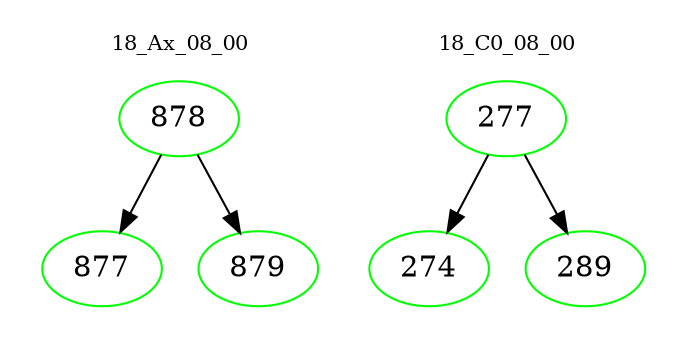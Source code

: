 digraph{
subgraph cluster_0 {
color = white
label = "18_Ax_08_00";
fontsize=10;
T0_878 [label="878", color="green"]
T0_878 -> T0_877 [color="black"]
T0_877 [label="877", color="green"]
T0_878 -> T0_879 [color="black"]
T0_879 [label="879", color="green"]
}
subgraph cluster_1 {
color = white
label = "18_C0_08_00";
fontsize=10;
T1_277 [label="277", color="green"]
T1_277 -> T1_274 [color="black"]
T1_274 [label="274", color="green"]
T1_277 -> T1_289 [color="black"]
T1_289 [label="289", color="green"]
}
}
